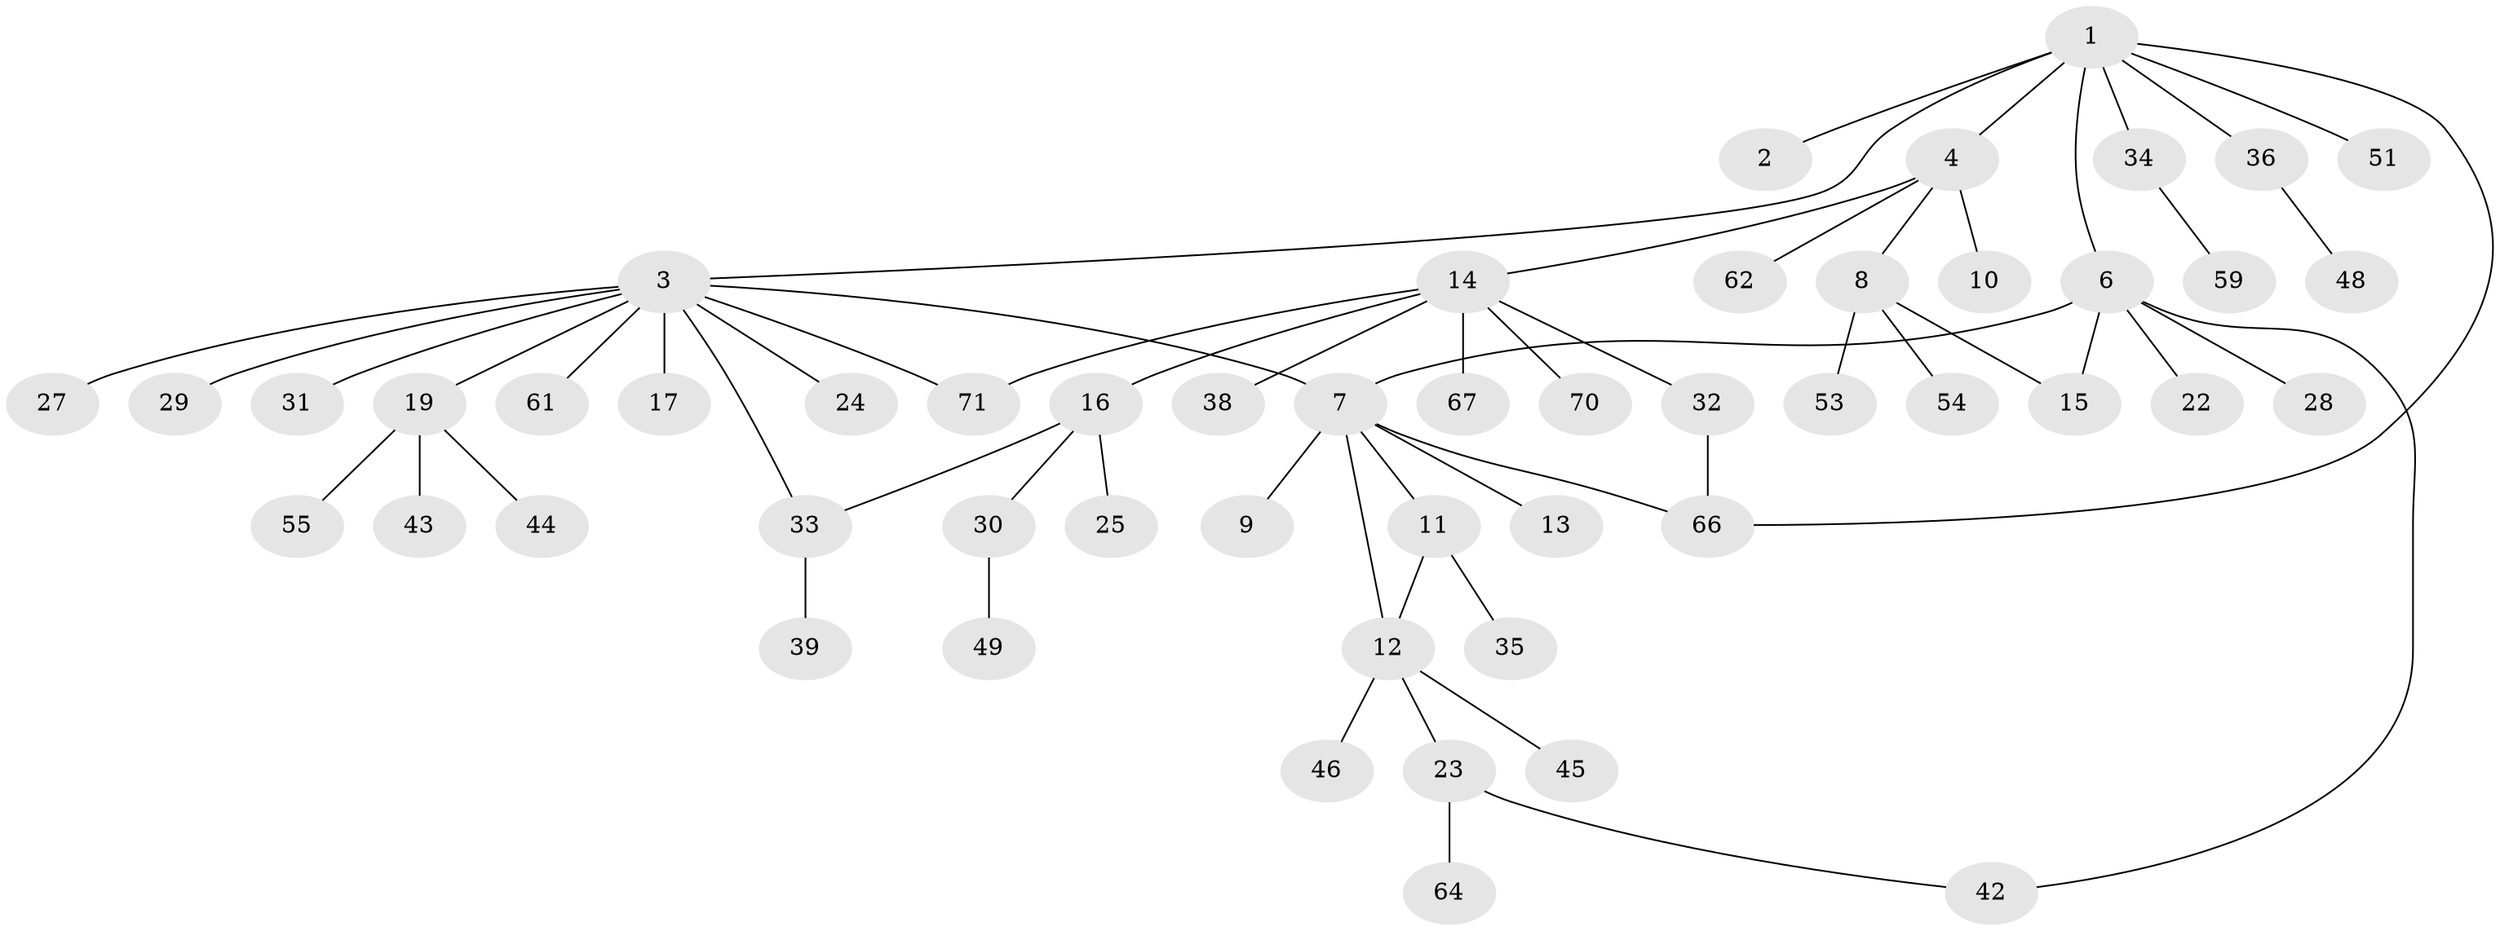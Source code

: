 // Generated by graph-tools (version 1.1) at 2025/51/02/27/25 19:51:58]
// undirected, 52 vertices, 59 edges
graph export_dot {
graph [start="1"]
  node [color=gray90,style=filled];
  1 [super="+37"];
  2;
  3 [super="+5"];
  4 [super="+20"];
  6 [super="+40"];
  7 [super="+65"];
  8 [super="+63"];
  9;
  10 [super="+26"];
  11 [super="+41"];
  12 [super="+18"];
  13 [super="+57"];
  14 [super="+21"];
  15;
  16 [super="+69"];
  17 [super="+52"];
  19 [super="+56"];
  22;
  23;
  24;
  25;
  27 [super="+50"];
  28;
  29;
  30 [super="+60"];
  31;
  32 [super="+68"];
  33 [super="+58"];
  34;
  35;
  36 [super="+47"];
  38;
  39;
  42 [super="+72"];
  43;
  44;
  45;
  46;
  48;
  49;
  51;
  53;
  54;
  55;
  59;
  61;
  62;
  64;
  66;
  67;
  70;
  71;
  1 -- 2;
  1 -- 3;
  1 -- 4;
  1 -- 6;
  1 -- 34;
  1 -- 36;
  1 -- 51;
  1 -- 66;
  3 -- 7;
  3 -- 17;
  3 -- 19;
  3 -- 24;
  3 -- 27;
  3 -- 29;
  3 -- 31;
  3 -- 33;
  3 -- 61;
  3 -- 71;
  4 -- 8;
  4 -- 10;
  4 -- 14;
  4 -- 62;
  6 -- 15;
  6 -- 22;
  6 -- 28;
  6 -- 42;
  6 -- 7;
  7 -- 9;
  7 -- 11;
  7 -- 12;
  7 -- 13;
  7 -- 66;
  8 -- 53;
  8 -- 54;
  8 -- 15;
  11 -- 35;
  11 -- 12;
  12 -- 46;
  12 -- 45;
  12 -- 23;
  14 -- 16;
  14 -- 32;
  14 -- 38;
  14 -- 67;
  14 -- 70;
  14 -- 71;
  16 -- 25;
  16 -- 30;
  16 -- 33;
  19 -- 43;
  19 -- 44;
  19 -- 55;
  23 -- 42;
  23 -- 64;
  30 -- 49;
  32 -- 66;
  33 -- 39;
  34 -- 59;
  36 -- 48;
}
